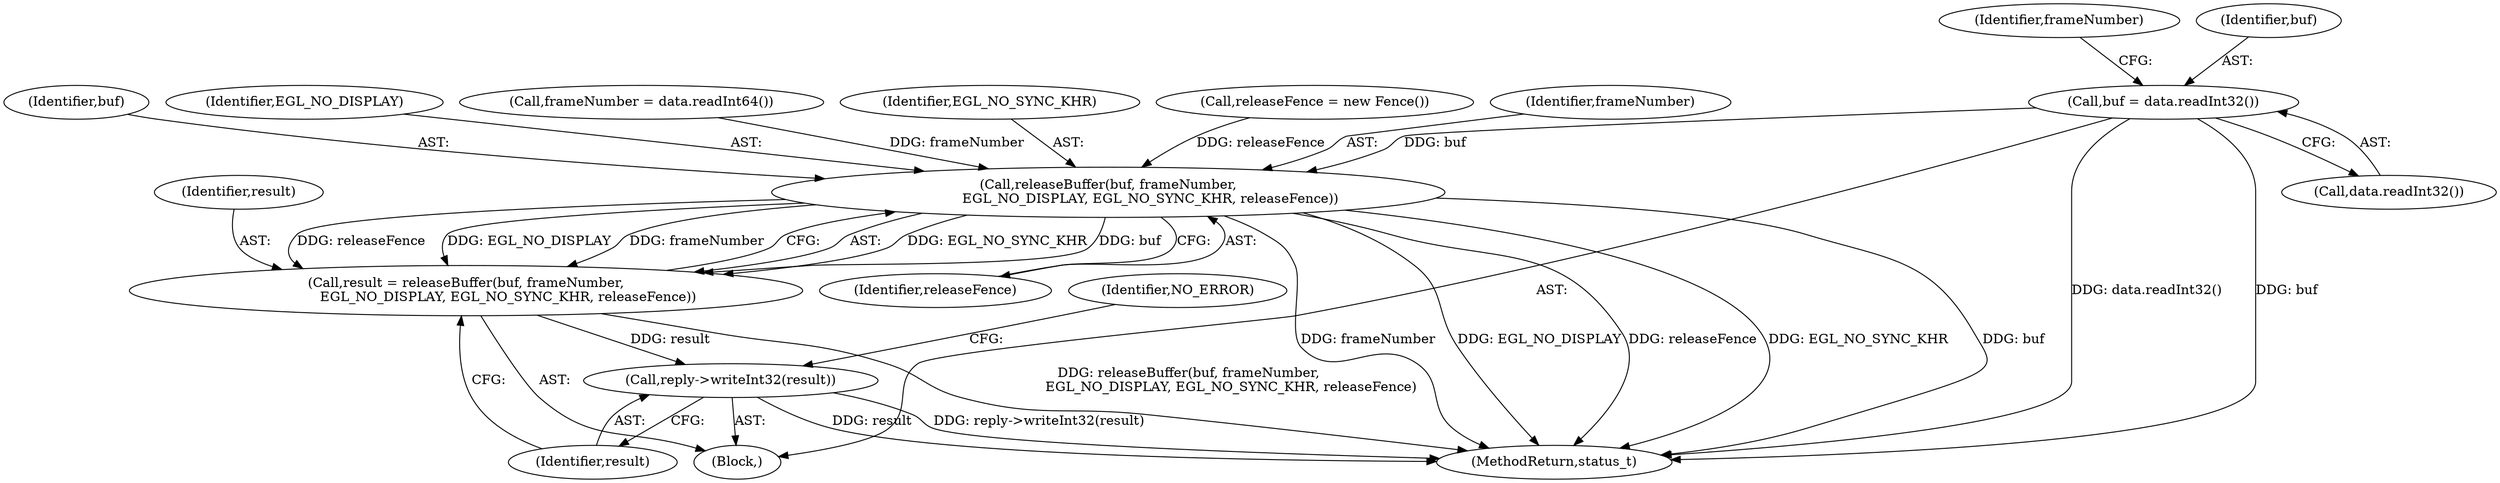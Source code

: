 digraph "0_Android_dded8fdbb700d6cc498debc69a780915bc34d755@API" {
"1000201" [label="(Call,buf = data.readInt32())"];
"1000226" [label="(Call,releaseBuffer(buf, frameNumber,\n                    EGL_NO_DISPLAY, EGL_NO_SYNC_KHR, releaseFence))"];
"1000224" [label="(Call,result = releaseBuffer(buf, frameNumber,\n                    EGL_NO_DISPLAY, EGL_NO_SYNC_KHR, releaseFence))"];
"1000232" [label="(Call,reply->writeInt32(result))"];
"1000206" [label="(Identifier,frameNumber)"];
"1000235" [label="(Identifier,NO_ERROR)"];
"1000231" [label="(Identifier,releaseFence)"];
"1000226" [label="(Call,releaseBuffer(buf, frameNumber,\n                    EGL_NO_DISPLAY, EGL_NO_SYNC_KHR, releaseFence))"];
"1000225" [label="(Identifier,result)"];
"1000203" [label="(Call,data.readInt32())"];
"1000205" [label="(Call,frameNumber = data.readInt64())"];
"1000232" [label="(Call,reply->writeInt32(result))"];
"1000224" [label="(Call,result = releaseBuffer(buf, frameNumber,\n                    EGL_NO_DISPLAY, EGL_NO_SYNC_KHR, releaseFence))"];
"1000201" [label="(Call,buf = data.readInt32())"];
"1000195" [label="(Block,)"];
"1000476" [label="(MethodReturn,status_t)"];
"1000230" [label="(Identifier,EGL_NO_SYNC_KHR)"];
"1000209" [label="(Call,releaseFence = new Fence())"];
"1000233" [label="(Identifier,result)"];
"1000202" [label="(Identifier,buf)"];
"1000228" [label="(Identifier,frameNumber)"];
"1000227" [label="(Identifier,buf)"];
"1000229" [label="(Identifier,EGL_NO_DISPLAY)"];
"1000201" -> "1000195"  [label="AST: "];
"1000201" -> "1000203"  [label="CFG: "];
"1000202" -> "1000201"  [label="AST: "];
"1000203" -> "1000201"  [label="AST: "];
"1000206" -> "1000201"  [label="CFG: "];
"1000201" -> "1000476"  [label="DDG: data.readInt32()"];
"1000201" -> "1000476"  [label="DDG: buf"];
"1000201" -> "1000226"  [label="DDG: buf"];
"1000226" -> "1000224"  [label="AST: "];
"1000226" -> "1000231"  [label="CFG: "];
"1000227" -> "1000226"  [label="AST: "];
"1000228" -> "1000226"  [label="AST: "];
"1000229" -> "1000226"  [label="AST: "];
"1000230" -> "1000226"  [label="AST: "];
"1000231" -> "1000226"  [label="AST: "];
"1000224" -> "1000226"  [label="CFG: "];
"1000226" -> "1000476"  [label="DDG: buf"];
"1000226" -> "1000476"  [label="DDG: frameNumber"];
"1000226" -> "1000476"  [label="DDG: EGL_NO_DISPLAY"];
"1000226" -> "1000476"  [label="DDG: releaseFence"];
"1000226" -> "1000476"  [label="DDG: EGL_NO_SYNC_KHR"];
"1000226" -> "1000224"  [label="DDG: EGL_NO_SYNC_KHR"];
"1000226" -> "1000224"  [label="DDG: buf"];
"1000226" -> "1000224"  [label="DDG: releaseFence"];
"1000226" -> "1000224"  [label="DDG: EGL_NO_DISPLAY"];
"1000226" -> "1000224"  [label="DDG: frameNumber"];
"1000205" -> "1000226"  [label="DDG: frameNumber"];
"1000209" -> "1000226"  [label="DDG: releaseFence"];
"1000224" -> "1000195"  [label="AST: "];
"1000225" -> "1000224"  [label="AST: "];
"1000233" -> "1000224"  [label="CFG: "];
"1000224" -> "1000476"  [label="DDG: releaseBuffer(buf, frameNumber,\n                    EGL_NO_DISPLAY, EGL_NO_SYNC_KHR, releaseFence)"];
"1000224" -> "1000232"  [label="DDG: result"];
"1000232" -> "1000195"  [label="AST: "];
"1000232" -> "1000233"  [label="CFG: "];
"1000233" -> "1000232"  [label="AST: "];
"1000235" -> "1000232"  [label="CFG: "];
"1000232" -> "1000476"  [label="DDG: result"];
"1000232" -> "1000476"  [label="DDG: reply->writeInt32(result)"];
}
